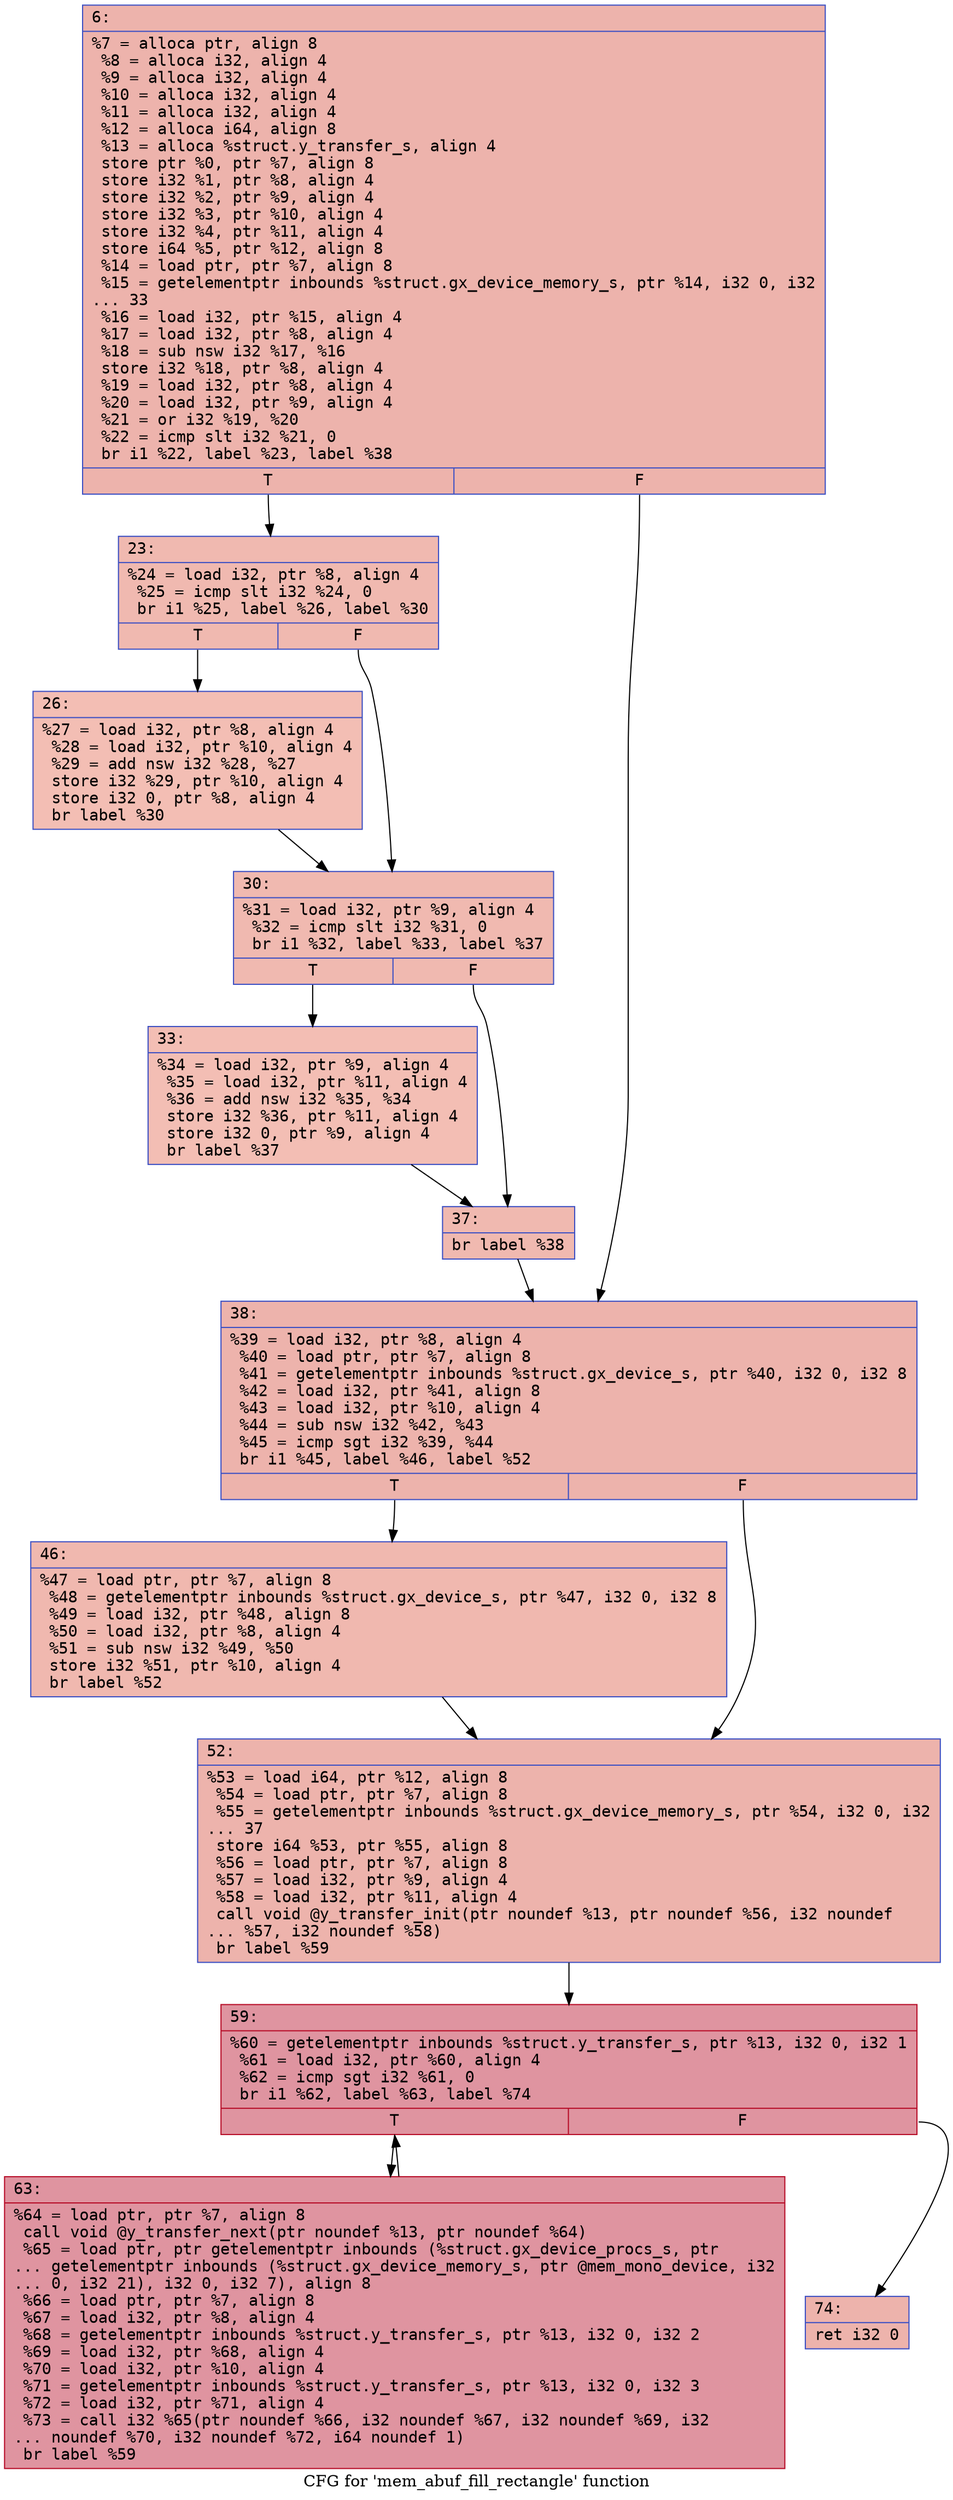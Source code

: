 digraph "CFG for 'mem_abuf_fill_rectangle' function" {
	label="CFG for 'mem_abuf_fill_rectangle' function";

	Node0x600002aeac60 [shape=record,color="#3d50c3ff", style=filled, fillcolor="#d6524470" fontname="Courier",label="{6:\l|  %7 = alloca ptr, align 8\l  %8 = alloca i32, align 4\l  %9 = alloca i32, align 4\l  %10 = alloca i32, align 4\l  %11 = alloca i32, align 4\l  %12 = alloca i64, align 8\l  %13 = alloca %struct.y_transfer_s, align 4\l  store ptr %0, ptr %7, align 8\l  store i32 %1, ptr %8, align 4\l  store i32 %2, ptr %9, align 4\l  store i32 %3, ptr %10, align 4\l  store i32 %4, ptr %11, align 4\l  store i64 %5, ptr %12, align 8\l  %14 = load ptr, ptr %7, align 8\l  %15 = getelementptr inbounds %struct.gx_device_memory_s, ptr %14, i32 0, i32\l... 33\l  %16 = load i32, ptr %15, align 4\l  %17 = load i32, ptr %8, align 4\l  %18 = sub nsw i32 %17, %16\l  store i32 %18, ptr %8, align 4\l  %19 = load i32, ptr %8, align 4\l  %20 = load i32, ptr %9, align 4\l  %21 = or i32 %19, %20\l  %22 = icmp slt i32 %21, 0\l  br i1 %22, label %23, label %38\l|{<s0>T|<s1>F}}"];
	Node0x600002aeac60:s0 -> Node0x600002aeacb0[tooltip="6 -> 23\nProbability 37.50%" ];
	Node0x600002aeac60:s1 -> Node0x600002aeae40[tooltip="6 -> 38\nProbability 62.50%" ];
	Node0x600002aeacb0 [shape=record,color="#3d50c3ff", style=filled, fillcolor="#de614d70" fontname="Courier",label="{23:\l|  %24 = load i32, ptr %8, align 4\l  %25 = icmp slt i32 %24, 0\l  br i1 %25, label %26, label %30\l|{<s0>T|<s1>F}}"];
	Node0x600002aeacb0:s0 -> Node0x600002aead00[tooltip="23 -> 26\nProbability 37.50%" ];
	Node0x600002aeacb0:s1 -> Node0x600002aead50[tooltip="23 -> 30\nProbability 62.50%" ];
	Node0x600002aead00 [shape=record,color="#3d50c3ff", style=filled, fillcolor="#e36c5570" fontname="Courier",label="{26:\l|  %27 = load i32, ptr %8, align 4\l  %28 = load i32, ptr %10, align 4\l  %29 = add nsw i32 %28, %27\l  store i32 %29, ptr %10, align 4\l  store i32 0, ptr %8, align 4\l  br label %30\l}"];
	Node0x600002aead00 -> Node0x600002aead50[tooltip="26 -> 30\nProbability 100.00%" ];
	Node0x600002aead50 [shape=record,color="#3d50c3ff", style=filled, fillcolor="#de614d70" fontname="Courier",label="{30:\l|  %31 = load i32, ptr %9, align 4\l  %32 = icmp slt i32 %31, 0\l  br i1 %32, label %33, label %37\l|{<s0>T|<s1>F}}"];
	Node0x600002aead50:s0 -> Node0x600002aeada0[tooltip="30 -> 33\nProbability 37.50%" ];
	Node0x600002aead50:s1 -> Node0x600002aeadf0[tooltip="30 -> 37\nProbability 62.50%" ];
	Node0x600002aeada0 [shape=record,color="#3d50c3ff", style=filled, fillcolor="#e36c5570" fontname="Courier",label="{33:\l|  %34 = load i32, ptr %9, align 4\l  %35 = load i32, ptr %11, align 4\l  %36 = add nsw i32 %35, %34\l  store i32 %36, ptr %11, align 4\l  store i32 0, ptr %9, align 4\l  br label %37\l}"];
	Node0x600002aeada0 -> Node0x600002aeadf0[tooltip="33 -> 37\nProbability 100.00%" ];
	Node0x600002aeadf0 [shape=record,color="#3d50c3ff", style=filled, fillcolor="#de614d70" fontname="Courier",label="{37:\l|  br label %38\l}"];
	Node0x600002aeadf0 -> Node0x600002aeae40[tooltip="37 -> 38\nProbability 100.00%" ];
	Node0x600002aeae40 [shape=record,color="#3d50c3ff", style=filled, fillcolor="#d6524470" fontname="Courier",label="{38:\l|  %39 = load i32, ptr %8, align 4\l  %40 = load ptr, ptr %7, align 8\l  %41 = getelementptr inbounds %struct.gx_device_s, ptr %40, i32 0, i32 8\l  %42 = load i32, ptr %41, align 8\l  %43 = load i32, ptr %10, align 4\l  %44 = sub nsw i32 %42, %43\l  %45 = icmp sgt i32 %39, %44\l  br i1 %45, label %46, label %52\l|{<s0>T|<s1>F}}"];
	Node0x600002aeae40:s0 -> Node0x600002aeae90[tooltip="38 -> 46\nProbability 50.00%" ];
	Node0x600002aeae40:s1 -> Node0x600002aeaee0[tooltip="38 -> 52\nProbability 50.00%" ];
	Node0x600002aeae90 [shape=record,color="#3d50c3ff", style=filled, fillcolor="#dc5d4a70" fontname="Courier",label="{46:\l|  %47 = load ptr, ptr %7, align 8\l  %48 = getelementptr inbounds %struct.gx_device_s, ptr %47, i32 0, i32 8\l  %49 = load i32, ptr %48, align 8\l  %50 = load i32, ptr %8, align 4\l  %51 = sub nsw i32 %49, %50\l  store i32 %51, ptr %10, align 4\l  br label %52\l}"];
	Node0x600002aeae90 -> Node0x600002aeaee0[tooltip="46 -> 52\nProbability 100.00%" ];
	Node0x600002aeaee0 [shape=record,color="#3d50c3ff", style=filled, fillcolor="#d6524470" fontname="Courier",label="{52:\l|  %53 = load i64, ptr %12, align 8\l  %54 = load ptr, ptr %7, align 8\l  %55 = getelementptr inbounds %struct.gx_device_memory_s, ptr %54, i32 0, i32\l... 37\l  store i64 %53, ptr %55, align 8\l  %56 = load ptr, ptr %7, align 8\l  %57 = load i32, ptr %9, align 4\l  %58 = load i32, ptr %11, align 4\l  call void @y_transfer_init(ptr noundef %13, ptr noundef %56, i32 noundef\l... %57, i32 noundef %58)\l  br label %59\l}"];
	Node0x600002aeaee0 -> Node0x600002aeaf30[tooltip="52 -> 59\nProbability 100.00%" ];
	Node0x600002aeaf30 [shape=record,color="#b70d28ff", style=filled, fillcolor="#b70d2870" fontname="Courier",label="{59:\l|  %60 = getelementptr inbounds %struct.y_transfer_s, ptr %13, i32 0, i32 1\l  %61 = load i32, ptr %60, align 4\l  %62 = icmp sgt i32 %61, 0\l  br i1 %62, label %63, label %74\l|{<s0>T|<s1>F}}"];
	Node0x600002aeaf30:s0 -> Node0x600002aeaf80[tooltip="59 -> 63\nProbability 96.88%" ];
	Node0x600002aeaf30:s1 -> Node0x600002aeafd0[tooltip="59 -> 74\nProbability 3.12%" ];
	Node0x600002aeaf80 [shape=record,color="#b70d28ff", style=filled, fillcolor="#b70d2870" fontname="Courier",label="{63:\l|  %64 = load ptr, ptr %7, align 8\l  call void @y_transfer_next(ptr noundef %13, ptr noundef %64)\l  %65 = load ptr, ptr getelementptr inbounds (%struct.gx_device_procs_s, ptr\l... getelementptr inbounds (%struct.gx_device_memory_s, ptr @mem_mono_device, i32\l... 0, i32 21), i32 0, i32 7), align 8\l  %66 = load ptr, ptr %7, align 8\l  %67 = load i32, ptr %8, align 4\l  %68 = getelementptr inbounds %struct.y_transfer_s, ptr %13, i32 0, i32 2\l  %69 = load i32, ptr %68, align 4\l  %70 = load i32, ptr %10, align 4\l  %71 = getelementptr inbounds %struct.y_transfer_s, ptr %13, i32 0, i32 3\l  %72 = load i32, ptr %71, align 4\l  %73 = call i32 %65(ptr noundef %66, i32 noundef %67, i32 noundef %69, i32\l... noundef %70, i32 noundef %72, i64 noundef 1)\l  br label %59\l}"];
	Node0x600002aeaf80 -> Node0x600002aeaf30[tooltip="63 -> 59\nProbability 100.00%" ];
	Node0x600002aeafd0 [shape=record,color="#3d50c3ff", style=filled, fillcolor="#d6524470" fontname="Courier",label="{74:\l|  ret i32 0\l}"];
}
